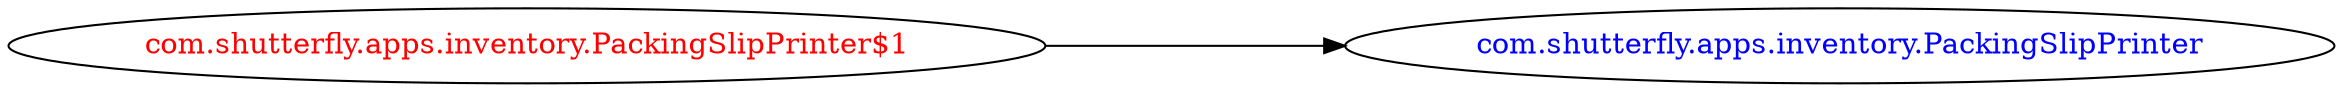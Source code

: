 digraph dependencyGraph {
 concentrate=true;
 ranksep="2.0";
 rankdir="LR"; 
 splines="ortho";
"com.shutterfly.apps.inventory.PackingSlipPrinter$1" [fontcolor="red"];
"com.shutterfly.apps.inventory.PackingSlipPrinter" [ fontcolor="blue" ];
"com.shutterfly.apps.inventory.PackingSlipPrinter$1"->"com.shutterfly.apps.inventory.PackingSlipPrinter";
}